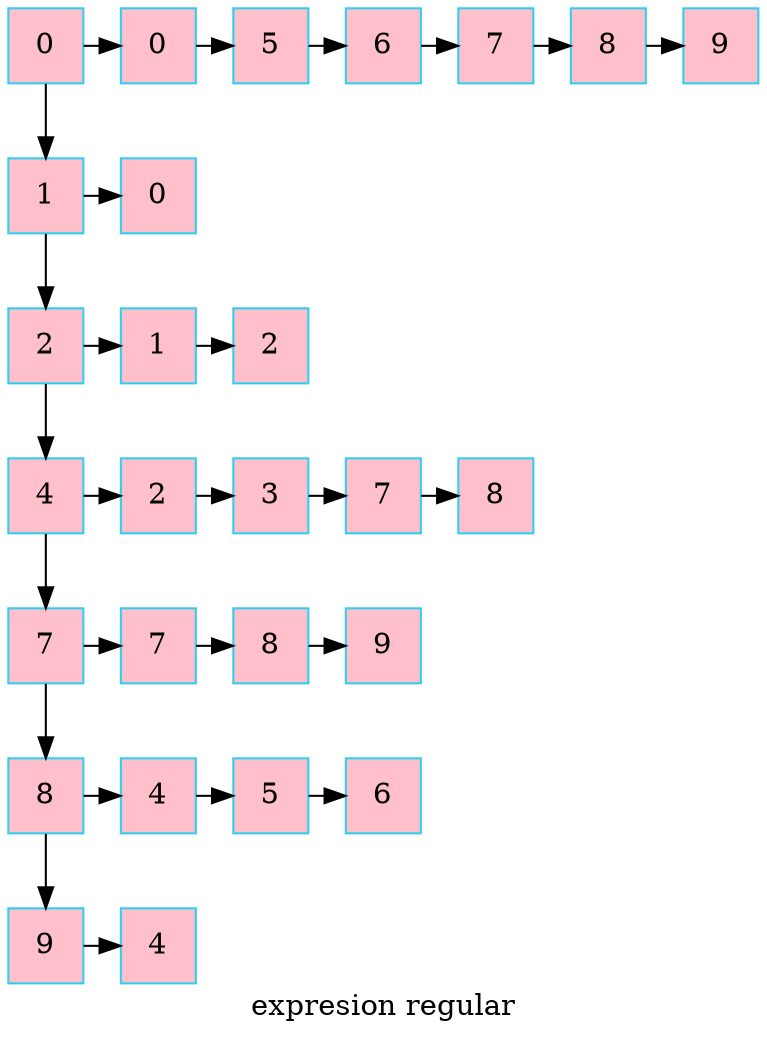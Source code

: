 digraph G
{label="expresion regular"
        node[shape = square]
        node[style = filled]
        node[fillcolor = "#EEEEE"]
        node[color = "#EEEEE"]
        node[color = "#31CEF0"]

1654813927568 [label="0",fillcolor ="pink"]
1654813933040 [label="0",fillcolor ="pink"]
1654816221376 [label="5",fillcolor ="pink"]
1654816220368 [label="6",fillcolor ="pink"]
1654816214944 [label="7",fillcolor ="pink"]
1654816215280 [label="8",fillcolor ="pink"]
1654816215616 [label="9",fillcolor ="pink"]
1654816216000 [label="1",fillcolor ="pink"]
1654816296288 [label="0",fillcolor ="pink"]
1654816220656 [label="2",fillcolor ="pink"]
1654816296192 [label="1",fillcolor ="pink"]
1654816219648 [label="2",fillcolor ="pink"]
1654816298976 [label="4",fillcolor ="pink"]
1654816301856 [label="2",fillcolor ="pink"]
1654816218976 [label="3",fillcolor ="pink"]
1654816219312 [label="7",fillcolor ="pink"]
1654816218304 [label="8",fillcolor ="pink"]
1654816218688 [label="7",fillcolor ="pink"]
1654816298448 [label="7",fillcolor ="pink"]
1654816216048 [label="8",fillcolor ="pink"]
1654816216624 [label="9",fillcolor ="pink"]
1654816008288 [label="8",fillcolor ="pink"]
1654816297680 [label="4",fillcolor ="pink"]
1654816217296 [label="5",fillcolor ="pink"]
1654816217680 [label="6",fillcolor ="pink"]
1654816010688 [label="9",fillcolor ="pink"]
1654816298880 [label="4",fillcolor ="pink"]
1654813927568-> 1654816216000
1654813927568-> 1654813933040
1654813933040-> 1654816221376
1654816221376-> 1654816220368
1654816220368-> 1654816214944
1654816214944-> 1654816215280
1654816215280-> 1654816215616
1654816216000-> 1654816220656
1654816216000-> 1654816296288
1654816220656-> 1654816298976
1654816220656-> 1654816296192
1654816296192-> 1654816219648
1654816298976-> 1654816218688
1654816298976-> 1654816301856
1654816301856-> 1654816218976
1654816218976-> 1654816219312
1654816219312-> 1654816218304
1654816218688-> 1654816008288
1654816218688-> 1654816298448
1654816298448-> 1654816216048
1654816216048-> 1654816216624
1654816008288-> 1654816010688
1654816008288-> 1654816297680
1654816297680-> 1654816217296
1654816217296-> 1654816217680
1654816010688-> 1654816298880
 {rank=same; 1654813927568;1654813933040;1654816221376;1654816220368;1654816214944;1654816215280;1654816215616;}
 {rank=same; 1654816216000;1654816296288;}
 {rank=same; 1654816220656;1654816296192;1654816219648;}
 {rank=same; 1654816298976;1654816301856;1654816218976;1654816219312;1654816218304;}
 {rank=same; 1654816218688;1654816298448;1654816216048;1654816216624;}
 {rank=same; 1654816008288;1654816297680;1654816217296;1654816217680;}
 {rank=same; 1654816010688;1654816298880;}
 }